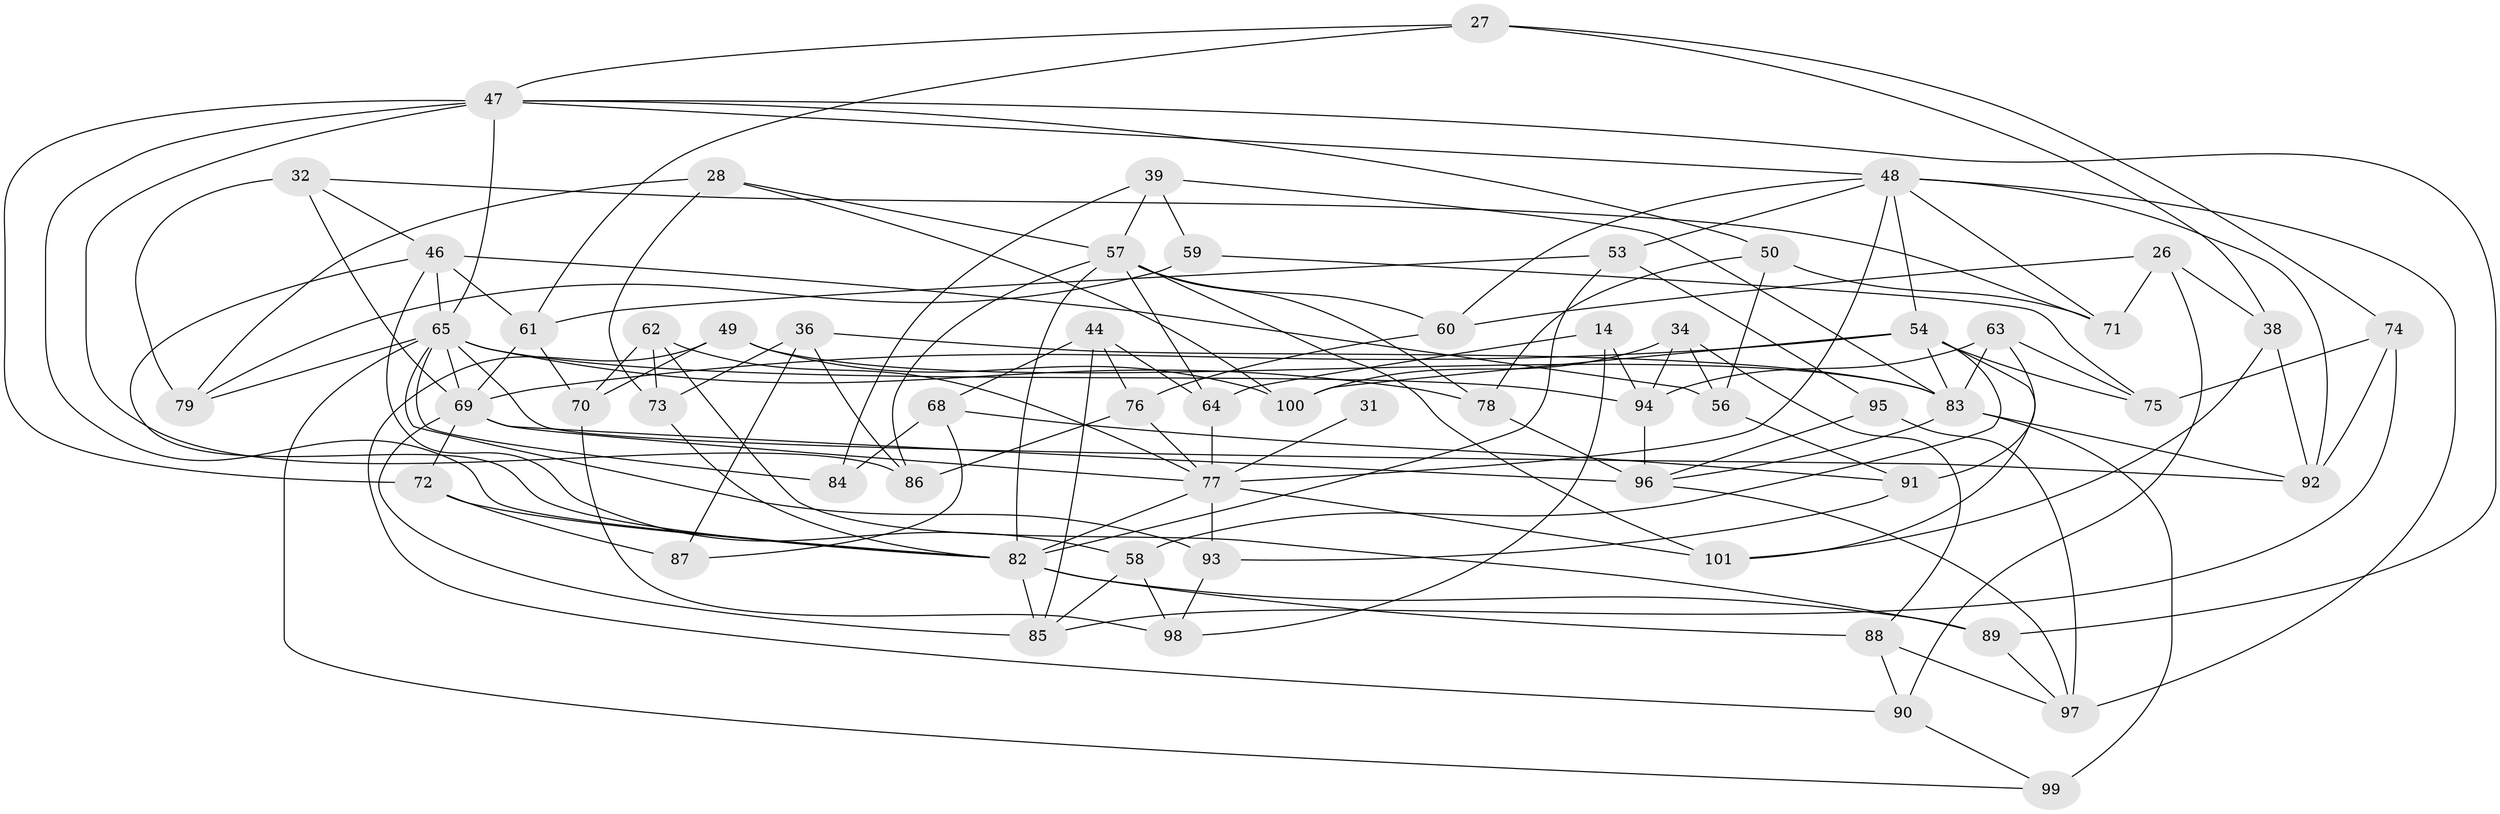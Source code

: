 // original degree distribution, {4: 1.0}
// Generated by graph-tools (version 1.1) at 2025/04/03/04/25 22:04:08]
// undirected, 60 vertices, 140 edges
graph export_dot {
graph [start="1"]
  node [color=gray90,style=filled];
  14;
  26;
  27;
  28;
  31;
  32;
  34;
  36;
  38;
  39 [super="+37"];
  44;
  46 [super="+9"];
  47 [super="+35+41"];
  48 [super="+40"];
  49 [super="+45"];
  50;
  53;
  54 [super="+33"];
  56;
  57 [super="+6+42"];
  58;
  59;
  60;
  61 [super="+8"];
  62;
  63;
  64;
  65 [super="+5+19+20+52"];
  68;
  69 [super="+51"];
  70;
  71;
  72 [super="+22"];
  73;
  74;
  75;
  76;
  77 [super="+13+43+67"];
  78;
  79;
  82 [super="+2+7+12+21"];
  83 [super="+24+80"];
  84;
  85 [super="+81"];
  86;
  87;
  88;
  89;
  90;
  91;
  92 [super="+66"];
  93;
  94 [super="+4"];
  95;
  96 [super="+25"];
  97 [super="+29"];
  98;
  99;
  100;
  101;
  14 -- 64;
  14 -- 94 [weight=2];
  14 -- 98;
  26 -- 90;
  26 -- 71;
  26 -- 38;
  26 -- 60;
  27 -- 38;
  27 -- 74;
  27 -- 61;
  27 -- 47;
  28 -- 100;
  28 -- 79;
  28 -- 73;
  28 -- 57;
  31 -- 77 [weight=4];
  32 -- 79;
  32 -- 71;
  32 -- 46;
  32 -- 69;
  34 -- 88;
  34 -- 100;
  34 -- 56;
  34 -- 94;
  36 -- 87;
  36 -- 86;
  36 -- 83;
  36 -- 73;
  38 -- 92;
  38 -- 101;
  39 -- 84 [weight=2];
  39 -- 59 [weight=2];
  39 -- 57;
  39 -- 83;
  44 -- 68;
  44 -- 76;
  44 -- 64;
  44 -- 85;
  46 -- 56;
  46 -- 65 [weight=2];
  46 -- 82;
  46 -- 58;
  46 -- 61 [weight=2];
  47 -- 48 [weight=2];
  47 -- 82;
  47 -- 65 [weight=2];
  47 -- 50;
  47 -- 86;
  47 -- 72;
  47 -- 89;
  48 -- 54 [weight=2];
  48 -- 60;
  48 -- 97;
  48 -- 71;
  48 -- 53;
  48 -- 92;
  48 -- 77;
  49 -- 90;
  49 -- 70;
  49 -- 83 [weight=3];
  49 -- 100;
  50 -- 78;
  50 -- 71;
  50 -- 56;
  53 -- 95;
  53 -- 61;
  53 -- 82;
  54 -- 100;
  54 -- 58;
  54 -- 83;
  54 -- 69;
  54 -- 101;
  54 -- 75;
  56 -- 91;
  57 -- 64;
  57 -- 60;
  57 -- 78;
  57 -- 86;
  57 -- 82;
  57 -- 101;
  58 -- 85;
  58 -- 98;
  59 -- 75;
  59 -- 79;
  60 -- 76;
  61 -- 69;
  61 -- 70;
  62 -- 73;
  62 -- 89;
  62 -- 70;
  62 -- 77;
  63 -- 94;
  63 -- 91;
  63 -- 75;
  63 -- 83;
  64 -- 77;
  65 -- 79;
  65 -- 93;
  65 -- 94;
  65 -- 78;
  65 -- 99;
  65 -- 92;
  65 -- 84;
  65 -- 69;
  68 -- 87;
  68 -- 84;
  68 -- 91;
  69 -- 72 [weight=2];
  69 -- 77 [weight=2];
  69 -- 85;
  69 -- 96;
  70 -- 98;
  72 -- 87 [weight=2];
  72 -- 82;
  73 -- 82;
  74 -- 75;
  74 -- 92;
  74 -- 85;
  76 -- 77;
  76 -- 86;
  77 -- 93;
  77 -- 82 [weight=2];
  77 -- 101;
  78 -- 96;
  82 -- 88;
  82 -- 89;
  82 -- 85 [weight=2];
  83 -- 96;
  83 -- 92 [weight=2];
  83 -- 99 [weight=2];
  88 -- 97;
  88 -- 90;
  89 -- 97;
  90 -- 99;
  91 -- 93;
  93 -- 98;
  94 -- 96;
  95 -- 97 [weight=2];
  95 -- 96;
  96 -- 97;
}
